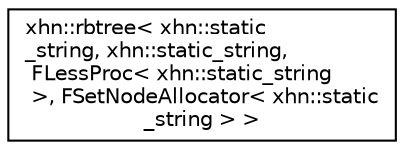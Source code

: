 digraph "Graphical Class Hierarchy"
{
  edge [fontname="Helvetica",fontsize="10",labelfontname="Helvetica",labelfontsize="10"];
  node [fontname="Helvetica",fontsize="10",shape=record];
  rankdir="LR";
  Node1 [label="xhn::rbtree\< xhn::static\l_string, xhn::static_string,\l FLessProc\< xhn::static_string\l \>, FSetNodeAllocator\< xhn::static\l_string \> \>",height=0.2,width=0.4,color="black", fillcolor="white", style="filled",URL="$classxhn_1_1rbtree.html"];
}
